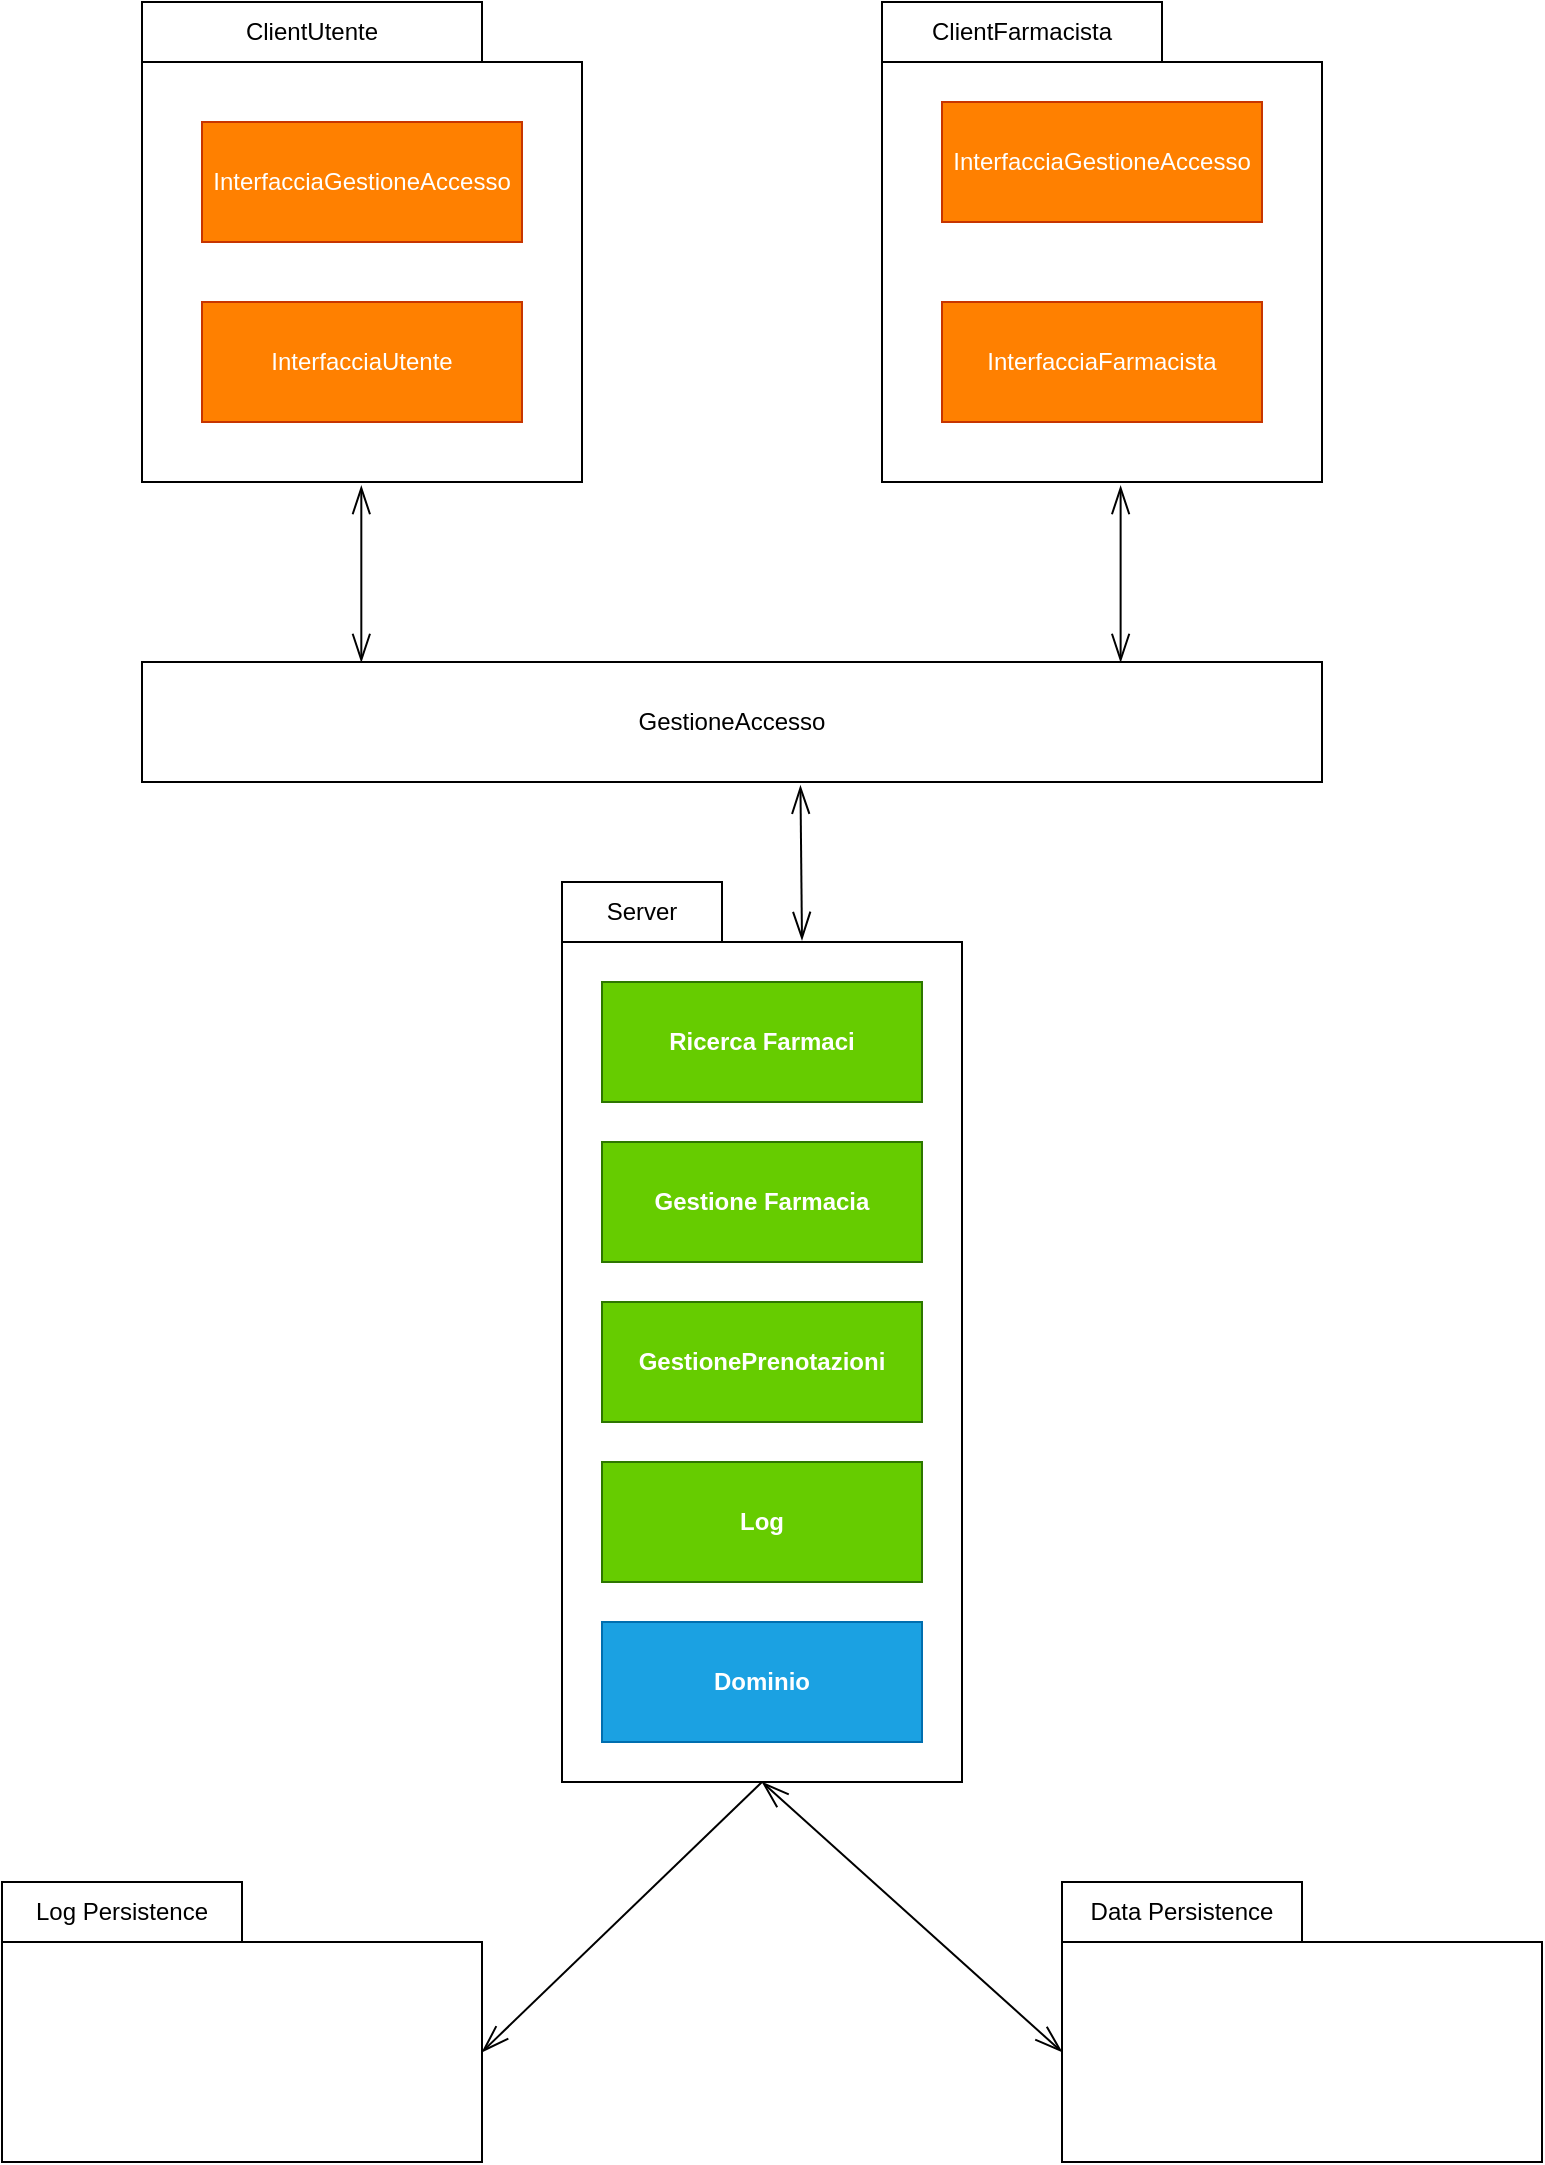 <mxfile version="14.7.1" type="device" pages="3"><diagram name="Deprecated" id="wZrYzd-M2xdV7Sge3Ggp"><mxGraphModel dx="3186" dy="1896" grid="1" gridSize="10" guides="1" tooltips="1" connect="1" arrows="1" fold="1" page="1" pageScale="1" pageWidth="850" pageHeight="1100" math="0" shadow="0"><root><mxCell id="BWhhGI8Tyqvjkd2_8wtU-0"/><mxCell id="BWhhGI8Tyqvjkd2_8wtU-1" parent="BWhhGI8Tyqvjkd2_8wtU-0"/><mxCell id="BWhhGI8Tyqvjkd2_8wtU-2" value="" style="rounded=0;whiteSpace=wrap;html=1;" parent="BWhhGI8Tyqvjkd2_8wtU-1" vertex="1"><mxGeometry x="-1400" y="-610" width="200" height="420" as="geometry"/></mxCell><mxCell id="BWhhGI8Tyqvjkd2_8wtU-3" value="Server" style="rounded=0;whiteSpace=wrap;html=1;gradientColor=none;fillColor=#FFFFFF;" parent="BWhhGI8Tyqvjkd2_8wtU-1" vertex="1"><mxGeometry x="-1400" y="-640" width="80" height="30" as="geometry"/></mxCell><mxCell id="ThKUyvuflJvYPWi9_Hxz-0" value="" style="rounded=0;whiteSpace=wrap;html=1;" parent="BWhhGI8Tyqvjkd2_8wtU-1" vertex="1"><mxGeometry x="-1610" y="-1050" width="220" height="210" as="geometry"/></mxCell><mxCell id="ThKUyvuflJvYPWi9_Hxz-1" value="ClientUtente" style="rounded=0;whiteSpace=wrap;html=1;" parent="BWhhGI8Tyqvjkd2_8wtU-1" vertex="1"><mxGeometry x="-1610" y="-1080" width="170" height="30" as="geometry"/></mxCell><mxCell id="ThKUyvuflJvYPWi9_Hxz-8" value="" style="rounded=0;whiteSpace=wrap;html=1;" parent="BWhhGI8Tyqvjkd2_8wtU-1" vertex="1"><mxGeometry x="-1240" y="-1050" width="220" height="210" as="geometry"/></mxCell><mxCell id="ThKUyvuflJvYPWi9_Hxz-9" value="ClientFarmacista" style="rounded=0;whiteSpace=wrap;html=1;" parent="BWhhGI8Tyqvjkd2_8wtU-1" vertex="1"><mxGeometry x="-1240" y="-1080" width="140" height="30" as="geometry"/></mxCell><mxCell id="ThKUyvuflJvYPWi9_Hxz-39" value="" style="endArrow=openThin;html=1;startArrow=openThin;startFill=0;endFill=0;targetPerimeterSpacing=5;endSize=12;startSize=12;exitX=0.558;exitY=1.031;exitDx=0;exitDy=0;exitPerimeter=0;" parent="BWhhGI8Tyqvjkd2_8wtU-1" source="0CvaG6GQ6hAe9J9P77oA-0" edge="1"><mxGeometry width="50" height="50" relative="1" as="geometry"><mxPoint x="-1280" y="-699" as="sourcePoint"/><mxPoint x="-1280" y="-611" as="targetPoint"/></mxGeometry></mxCell><mxCell id="0CvaG6GQ6hAe9J9P77oA-0" value="GestioneAccesso" style="rounded=0;whiteSpace=wrap;html=1;" parent="BWhhGI8Tyqvjkd2_8wtU-1" vertex="1"><mxGeometry x="-1610" y="-750" width="590" height="60" as="geometry"/></mxCell><UserObject label="GestionePrenotazioni" id="0CvaG6GQ6hAe9J9P77oA-1"><mxCell style="rounded=0;whiteSpace=wrap;html=1;strokeColor=#2D7600;fontColor=#ffffff;fillColor=#66CC00;fontStyle=1" parent="BWhhGI8Tyqvjkd2_8wtU-1" vertex="1"><mxGeometry x="-1380" y="-430" width="160" height="60" as="geometry"/></mxCell></UserObject><UserObject label="Ricerca Farmaci" id="0CvaG6GQ6hAe9J9P77oA-2"><mxCell style="rounded=0;whiteSpace=wrap;html=1;strokeColor=#2D7600;fontColor=#ffffff;fillColor=#66CC00;fontStyle=1" parent="BWhhGI8Tyqvjkd2_8wtU-1" vertex="1"><mxGeometry x="-1380" y="-590" width="160" height="60" as="geometry"/></mxCell></UserObject><UserObject label="Dominio" id="0CvaG6GQ6hAe9J9P77oA-3"><mxCell style="rounded=0;whiteSpace=wrap;html=1;strokeColor=#006EAF;fontColor=#ffffff;fillColor=#1ba1e2;fontStyle=1" parent="BWhhGI8Tyqvjkd2_8wtU-1" vertex="1"><mxGeometry x="-1380" y="-270" width="160" height="60" as="geometry"/></mxCell></UserObject><mxCell id="0CvaG6GQ6hAe9J9P77oA-9" value="" style="rounded=0;whiteSpace=wrap;html=1;" parent="BWhhGI8Tyqvjkd2_8wtU-1" vertex="1"><mxGeometry x="-1150" y="-110" width="240" height="110" as="geometry"/></mxCell><mxCell id="0CvaG6GQ6hAe9J9P77oA-10" value="Data Persistence" style="rounded=0;whiteSpace=wrap;html=1;" parent="BWhhGI8Tyqvjkd2_8wtU-1" vertex="1"><mxGeometry x="-1150" y="-140" width="120" height="30" as="geometry"/></mxCell><mxCell id="0CvaG6GQ6hAe9J9P77oA-15" value="" style="rounded=0;whiteSpace=wrap;html=1;" parent="BWhhGI8Tyqvjkd2_8wtU-1" vertex="1"><mxGeometry x="-1680" y="-110" width="240" height="110" as="geometry"/></mxCell><mxCell id="0CvaG6GQ6hAe9J9P77oA-16" value="Log Persistence" style="rounded=0;whiteSpace=wrap;html=1;" parent="BWhhGI8Tyqvjkd2_8wtU-1" vertex="1"><mxGeometry x="-1680" y="-140" width="120" height="30" as="geometry"/></mxCell><UserObject label="Gestione Farmacia" id="0CvaG6GQ6hAe9J9P77oA-22"><mxCell style="rounded=0;whiteSpace=wrap;html=1;strokeColor=#2D7600;fontColor=#ffffff;fillColor=#66CC00;fontStyle=1" parent="BWhhGI8Tyqvjkd2_8wtU-1" vertex="1"><mxGeometry x="-1380" y="-510" width="160" height="60" as="geometry"/></mxCell></UserObject><UserObject label="Log" id="0CvaG6GQ6hAe9J9P77oA-34"><mxCell style="rounded=0;whiteSpace=wrap;html=1;strokeColor=#2D7600;fontColor=#ffffff;fillColor=#66CC00;fontStyle=1" parent="BWhhGI8Tyqvjkd2_8wtU-1" vertex="1"><mxGeometry x="-1380" y="-350" width="160" height="60" as="geometry"/></mxCell></UserObject><mxCell id="0CvaG6GQ6hAe9J9P77oA-37" value="" style="endArrow=openThin;html=1;startArrow=openThin;startFill=0;entryX=0.5;entryY=0;entryDx=0;entryDy=0;endFill=0;targetPerimeterSpacing=5;endSize=12;startSize=12;" parent="BWhhGI8Tyqvjkd2_8wtU-1" edge="1"><mxGeometry width="50" height="50" relative="1" as="geometry"><mxPoint x="-1120.69" y="-838" as="sourcePoint"/><mxPoint x="-1120.69" y="-750" as="targetPoint"/></mxGeometry></mxCell><mxCell id="0CvaG6GQ6hAe9J9P77oA-38" value="&lt;font color=&quot;#ffffff&quot;&gt;InterfacciaUtente&lt;/font&gt;" style="rounded=0;whiteSpace=wrap;html=1;strokeColor=#C73500;fontColor=#000000;fillColor=#FF8000;" parent="BWhhGI8Tyqvjkd2_8wtU-1" vertex="1"><mxGeometry x="-1580" y="-930" width="160" height="60" as="geometry"/></mxCell><mxCell id="0CvaG6GQ6hAe9J9P77oA-39" value="&lt;font color=&quot;#ffffff&quot;&gt;InterfacciaGestioneAccesso&lt;/font&gt;" style="rounded=0;whiteSpace=wrap;html=1;strokeColor=#C73500;fontColor=#000000;fillColor=#FF8000;" parent="BWhhGI8Tyqvjkd2_8wtU-1" vertex="1"><mxGeometry x="-1580" y="-1020" width="160" height="60" as="geometry"/></mxCell><mxCell id="0CvaG6GQ6hAe9J9P77oA-40" value="&lt;font color=&quot;#ffffff&quot;&gt;InterfacciaGestioneAccesso&lt;/font&gt;" style="rounded=0;whiteSpace=wrap;html=1;strokeColor=#C73500;fontColor=#000000;fillColor=#FF8000;" parent="BWhhGI8Tyqvjkd2_8wtU-1" vertex="1"><mxGeometry x="-1210" y="-1030" width="160" height="60" as="geometry"/></mxCell><mxCell id="0CvaG6GQ6hAe9J9P77oA-41" value="&lt;font color=&quot;#ffffff&quot;&gt;InterfacciaFarmacista&lt;/font&gt;" style="rounded=0;whiteSpace=wrap;html=1;strokeColor=#C73500;fontColor=#000000;fillColor=#FF8000;" parent="BWhhGI8Tyqvjkd2_8wtU-1" vertex="1"><mxGeometry x="-1210" y="-930" width="160" height="60" as="geometry"/></mxCell><mxCell id="0CvaG6GQ6hAe9J9P77oA-42" value="" style="endArrow=openThin;html=1;startArrow=openThin;startFill=0;entryX=0.5;entryY=0;entryDx=0;entryDy=0;endFill=0;targetPerimeterSpacing=5;endSize=12;startSize=12;" parent="BWhhGI8Tyqvjkd2_8wtU-1" edge="1"><mxGeometry width="50" height="50" relative="1" as="geometry"><mxPoint x="-1500.34" y="-838" as="sourcePoint"/><mxPoint x="-1500.34" y="-750" as="targetPoint"/></mxGeometry></mxCell><mxCell id="0CvaG6GQ6hAe9J9P77oA-48" value="" style="endArrow=openThin;html=1;startArrow=openThin;startFill=0;endFill=0;targetPerimeterSpacing=5;endSize=12;startSize=12;exitX=0.5;exitY=1;exitDx=0;exitDy=0;entryX=0;entryY=0.5;entryDx=0;entryDy=0;" parent="BWhhGI8Tyqvjkd2_8wtU-1" source="BWhhGI8Tyqvjkd2_8wtU-2" target="0CvaG6GQ6hAe9J9P77oA-9" edge="1"><mxGeometry width="50" height="50" relative="1" as="geometry"><mxPoint x="-1270" y="-689" as="sourcePoint"/><mxPoint x="-1040" y="-420" as="targetPoint"/></mxGeometry></mxCell><mxCell id="0CvaG6GQ6hAe9J9P77oA-49" value="" style="endArrow=openThin;html=1;startArrow=none;startFill=0;endFill=0;targetPerimeterSpacing=5;endSize=12;startSize=12;entryX=1;entryY=0.5;entryDx=0;entryDy=0;" parent="BWhhGI8Tyqvjkd2_8wtU-1" target="0CvaG6GQ6hAe9J9P77oA-15" edge="1"><mxGeometry width="50" height="50" relative="1" as="geometry"><mxPoint x="-1300" y="-190" as="sourcePoint"/><mxPoint x="-1140" y="-40" as="targetPoint"/></mxGeometry></mxCell></root></mxGraphModel></diagram><diagram name="Package" id="F7AV4eR-53fjBsPLazNv"><mxGraphModel dx="3186" dy="1896" grid="1" gridSize="10" guides="1" tooltips="1" connect="1" arrows="1" fold="1" page="1" pageScale="1" pageWidth="850" pageHeight="1100" math="0" shadow="0"><root><mxCell id="ZR51ipOWuzxTDnaafDkh-0"/><mxCell id="ZR51ipOWuzxTDnaafDkh-1" parent="ZR51ipOWuzxTDnaafDkh-0"/><mxCell id="ZR51ipOWuzxTDnaafDkh-2" value="" style="rounded=0;whiteSpace=wrap;html=1;" vertex="1" parent="ZR51ipOWuzxTDnaafDkh-1"><mxGeometry x="-1400" y="-610" width="200" height="180" as="geometry"/></mxCell><mxCell id="ZR51ipOWuzxTDnaafDkh-3" value="ServerFarmacia" style="rounded=0;whiteSpace=wrap;html=1;gradientColor=none;fillColor=#FFFFFF;" vertex="1" parent="ZR51ipOWuzxTDnaafDkh-1"><mxGeometry x="-1400" y="-640" width="110" height="30" as="geometry"/></mxCell><mxCell id="ZR51ipOWuzxTDnaafDkh-4" value="" style="rounded=0;whiteSpace=wrap;html=1;" vertex="1" parent="ZR51ipOWuzxTDnaafDkh-1"><mxGeometry x="-1610" y="-1050" width="220" height="210" as="geometry"/></mxCell><mxCell id="ZR51ipOWuzxTDnaafDkh-5" value="ClientUtente" style="rounded=0;whiteSpace=wrap;html=1;" vertex="1" parent="ZR51ipOWuzxTDnaafDkh-1"><mxGeometry x="-1610" y="-1080" width="170" height="30" as="geometry"/></mxCell><mxCell id="ZR51ipOWuzxTDnaafDkh-6" value="" style="rounded=0;whiteSpace=wrap;html=1;" vertex="1" parent="ZR51ipOWuzxTDnaafDkh-1"><mxGeometry x="-1240" y="-1050" width="220" height="210" as="geometry"/></mxCell><mxCell id="ZR51ipOWuzxTDnaafDkh-7" value="ClientFarmacia" style="rounded=0;whiteSpace=wrap;html=1;" vertex="1" parent="ZR51ipOWuzxTDnaafDkh-1"><mxGeometry x="-1240" y="-1080" width="140" height="30" as="geometry"/></mxCell><mxCell id="ZR51ipOWuzxTDnaafDkh-8" value="" style="endArrow=openThin;html=1;startArrow=openThin;startFill=0;endFill=0;targetPerimeterSpacing=5;endSize=12;startSize=12;exitX=0.54;exitY=1.017;exitDx=0;exitDy=0;exitPerimeter=0;" edge="1" parent="ZR51ipOWuzxTDnaafDkh-1" source="ZR51ipOWuzxTDnaafDkh-9"><mxGeometry width="50" height="50" relative="1" as="geometry"><mxPoint x="-1260" y="-687" as="sourcePoint"/><mxPoint x="-1260" y="-611" as="targetPoint"/></mxGeometry></mxCell><mxCell id="ZR51ipOWuzxTDnaafDkh-9" value="Broker" style="rounded=0;whiteSpace=wrap;html=1;" vertex="1" parent="ZR51ipOWuzxTDnaafDkh-1"><mxGeometry x="-1610" y="-750" width="650" height="60" as="geometry"/></mxCell><UserObject label="Dominio" id="ZR51ipOWuzxTDnaafDkh-12"><mxCell style="rounded=0;whiteSpace=wrap;html=1;strokeColor=#006EAF;fontColor=#ffffff;fillColor=#1ba1e2;fontStyle=1" vertex="1" parent="ZR51ipOWuzxTDnaafDkh-1"><mxGeometry x="-1380" y="-510" width="160" height="60" as="geometry"/></mxCell></UserObject><mxCell id="ZR51ipOWuzxTDnaafDkh-13" value="" style="rounded=0;whiteSpace=wrap;html=1;" vertex="1" parent="ZR51ipOWuzxTDnaafDkh-1"><mxGeometry x="-1150" y="-250" width="240" height="110" as="geometry"/></mxCell><mxCell id="ZR51ipOWuzxTDnaafDkh-14" value="Data Persistence" style="rounded=0;whiteSpace=wrap;html=1;" vertex="1" parent="ZR51ipOWuzxTDnaafDkh-1"><mxGeometry x="-1150" y="-280" width="120" height="30" as="geometry"/></mxCell><mxCell id="ZR51ipOWuzxTDnaafDkh-15" value="" style="rounded=0;whiteSpace=wrap;html=1;" vertex="1" parent="ZR51ipOWuzxTDnaafDkh-1"><mxGeometry x="-1660" y="-250" width="240" height="110" as="geometry"/></mxCell><mxCell id="ZR51ipOWuzxTDnaafDkh-16" value="Log Persistence" style="rounded=0;whiteSpace=wrap;html=1;" vertex="1" parent="ZR51ipOWuzxTDnaafDkh-1"><mxGeometry x="-1660" y="-280" width="120" height="30" as="geometry"/></mxCell><UserObject label="Gestione Farmacia" id="ZR51ipOWuzxTDnaafDkh-17"><mxCell style="rounded=0;whiteSpace=wrap;html=1;strokeColor=#2D7600;fontColor=#ffffff;fillColor=#66CC00;fontStyle=1" vertex="1" parent="ZR51ipOWuzxTDnaafDkh-1"><mxGeometry x="-1380" y="-590" width="160" height="60" as="geometry"/></mxCell></UserObject><mxCell id="ZR51ipOWuzxTDnaafDkh-19" value="" style="endArrow=openThin;html=1;startArrow=openThin;startFill=0;entryX=0.5;entryY=0;entryDx=0;entryDy=0;endFill=0;targetPerimeterSpacing=5;endSize=12;startSize=12;" edge="1" parent="ZR51ipOWuzxTDnaafDkh-1"><mxGeometry width="50" height="50" relative="1" as="geometry"><mxPoint x="-1120.69" y="-838" as="sourcePoint"/><mxPoint x="-1120.69" y="-750" as="targetPoint"/></mxGeometry></mxCell><mxCell id="ZR51ipOWuzxTDnaafDkh-20" value="&lt;font color=&quot;#ffffff&quot;&gt;InterfacciaUtente&lt;/font&gt;" style="rounded=0;whiteSpace=wrap;html=1;strokeColor=#C73500;fontColor=#000000;fillColor=#FF8000;" vertex="1" parent="ZR51ipOWuzxTDnaafDkh-1"><mxGeometry x="-1580" y="-930" width="160" height="60" as="geometry"/></mxCell><mxCell id="ZR51ipOWuzxTDnaafDkh-21" value="&lt;font color=&quot;#ffffff&quot;&gt;InterfacciaGestioneAccesso&lt;/font&gt;" style="rounded=0;whiteSpace=wrap;html=1;strokeColor=#C73500;fontColor=#000000;fillColor=#FF8000;" vertex="1" parent="ZR51ipOWuzxTDnaafDkh-1"><mxGeometry x="-1580" y="-1020" width="160" height="60" as="geometry"/></mxCell><mxCell id="ZR51ipOWuzxTDnaafDkh-22" value="&lt;font color=&quot;#ffffff&quot;&gt;InterfacciaGestioneAccesso&lt;/font&gt;" style="rounded=0;whiteSpace=wrap;html=1;strokeColor=#C73500;fontColor=#000000;fillColor=#FF8000;" vertex="1" parent="ZR51ipOWuzxTDnaafDkh-1"><mxGeometry x="-1210" y="-1030" width="160" height="60" as="geometry"/></mxCell><mxCell id="ZR51ipOWuzxTDnaafDkh-23" value="&lt;font color=&quot;#ffffff&quot;&gt;InterfacciaFarmacista&lt;/font&gt;" style="rounded=0;whiteSpace=wrap;html=1;strokeColor=#C73500;fontColor=#000000;fillColor=#FF8000;" vertex="1" parent="ZR51ipOWuzxTDnaafDkh-1"><mxGeometry x="-1210" y="-930" width="160" height="60" as="geometry"/></mxCell><mxCell id="ZR51ipOWuzxTDnaafDkh-24" value="" style="endArrow=openThin;html=1;startArrow=openThin;startFill=0;entryX=0.5;entryY=0;entryDx=0;entryDy=0;endFill=0;targetPerimeterSpacing=5;endSize=12;startSize=12;" edge="1" parent="ZR51ipOWuzxTDnaafDkh-1"><mxGeometry width="50" height="50" relative="1" as="geometry"><mxPoint x="-1500.34" y="-838" as="sourcePoint"/><mxPoint x="-1500.34" y="-750" as="targetPoint"/></mxGeometry></mxCell><mxCell id="ZR51ipOWuzxTDnaafDkh-26" value="" style="endArrow=openThin;html=1;startArrow=none;startFill=0;endFill=0;targetPerimeterSpacing=5;endSize=12;startSize=12;entryX=1;entryY=0.5;entryDx=0;entryDy=0;" edge="1" parent="ZR51ipOWuzxTDnaafDkh-1" target="ZR51ipOWuzxTDnaafDkh-15"><mxGeometry width="50" height="50" relative="1" as="geometry"><mxPoint x="-1300" y="-430" as="sourcePoint"/><mxPoint x="-1140" y="-40" as="targetPoint"/></mxGeometry></mxCell><mxCell id="ZR51ipOWuzxTDnaafDkh-41" value="" style="rounded=0;whiteSpace=wrap;html=1;" vertex="1" parent="ZR51ipOWuzxTDnaafDkh-1"><mxGeometry x="-1110" y="-610" width="200" height="260" as="geometry"/></mxCell><mxCell id="ZR51ipOWuzxTDnaafDkh-42" value="ServerCliente" style="rounded=0;whiteSpace=wrap;html=1;gradientColor=none;fillColor=#FFFFFF;" vertex="1" parent="ZR51ipOWuzxTDnaafDkh-1"><mxGeometry x="-1110" y="-640" width="80" height="30" as="geometry"/></mxCell><UserObject label="GestionePrenotazioni" id="ZR51ipOWuzxTDnaafDkh-43"><mxCell style="rounded=0;whiteSpace=wrap;html=1;strokeColor=#2D7600;fontColor=#ffffff;fillColor=#66CC00;fontStyle=1" vertex="1" parent="ZR51ipOWuzxTDnaafDkh-1"><mxGeometry x="-1090" y="-510" width="160" height="60" as="geometry"/></mxCell></UserObject><UserObject label="Ricerca Farmaci" id="ZR51ipOWuzxTDnaafDkh-44"><mxCell style="rounded=0;whiteSpace=wrap;html=1;strokeColor=#2D7600;fontColor=#ffffff;fillColor=#66CC00;fontStyle=1" vertex="1" parent="ZR51ipOWuzxTDnaafDkh-1"><mxGeometry x="-1090" y="-590" width="160" height="60" as="geometry"/></mxCell></UserObject><UserObject label="Dominio" id="ZR51ipOWuzxTDnaafDkh-45"><mxCell style="rounded=0;whiteSpace=wrap;html=1;strokeColor=#006EAF;fontColor=#ffffff;fillColor=#1ba1e2;fontStyle=1" vertex="1" parent="ZR51ipOWuzxTDnaafDkh-1"><mxGeometry x="-1090" y="-430" width="160" height="60" as="geometry"/></mxCell></UserObject><mxCell id="ZR51ipOWuzxTDnaafDkh-48" value="" style="rounded=0;whiteSpace=wrap;html=1;" vertex="1" parent="ZR51ipOWuzxTDnaafDkh-1"><mxGeometry x="-1670" y="-610" width="200" height="100" as="geometry"/></mxCell><mxCell id="ZR51ipOWuzxTDnaafDkh-49" value="ServerLogin" style="rounded=0;whiteSpace=wrap;html=1;gradientColor=none;fillColor=#FFFFFF;" vertex="1" parent="ZR51ipOWuzxTDnaafDkh-1"><mxGeometry x="-1670" y="-640" width="80" height="30" as="geometry"/></mxCell><UserObject label="GestioneAccesso" id="ZR51ipOWuzxTDnaafDkh-51"><mxCell style="rounded=0;whiteSpace=wrap;html=1;strokeColor=#2D7600;fontColor=#ffffff;fillColor=#66CC00;fontStyle=1" vertex="1" parent="ZR51ipOWuzxTDnaafDkh-1"><mxGeometry x="-1650" y="-590" width="160" height="60" as="geometry"/></mxCell></UserObject><mxCell id="ZR51ipOWuzxTDnaafDkh-55" value="" style="endArrow=openThin;html=1;startArrow=openThin;startFill=0;endFill=0;targetPerimeterSpacing=5;endSize=12;startSize=12;exitX=0.5;exitY=1;exitDx=0;exitDy=0;entryX=0.578;entryY=-0.014;entryDx=0;entryDy=0;entryPerimeter=0;" edge="1" parent="ZR51ipOWuzxTDnaafDkh-1" source="ZR51ipOWuzxTDnaafDkh-41" target="ZR51ipOWuzxTDnaafDkh-13"><mxGeometry width="50" height="50" relative="1" as="geometry"><mxPoint x="-1290.0" y="-420" as="sourcePoint"/><mxPoint x="-1140.0" y="-185" as="targetPoint"/></mxGeometry></mxCell><mxCell id="ZR51ipOWuzxTDnaafDkh-56" value="" style="endArrow=openThin;html=1;startArrow=none;startFill=0;endFill=0;targetPerimeterSpacing=5;endSize=12;startSize=12;exitX=0.75;exitY=1;exitDx=0;exitDy=0;entryX=0.579;entryY=-0.001;entryDx=0;entryDy=0;entryPerimeter=0;" edge="1" parent="ZR51ipOWuzxTDnaafDkh-1" source="ZR51ipOWuzxTDnaafDkh-48" target="ZR51ipOWuzxTDnaafDkh-15"><mxGeometry width="50" height="50" relative="1" as="geometry"><mxPoint x="-1524.36" y="-420" as="sourcePoint"/><mxPoint x="-1525.64" y="-331.54" as="targetPoint"/></mxGeometry></mxCell><mxCell id="ZR51ipOWuzxTDnaafDkh-58" value="" style="endArrow=openThin;html=1;startArrow=openThin;startFill=0;endFill=0;targetPerimeterSpacing=5;endSize=12;startSize=12;exitX=0.927;exitY=1.003;exitDx=0;exitDy=0;exitPerimeter=0;entryX=0.52;entryY=0.001;entryDx=0;entryDy=0;entryPerimeter=0;" edge="1" parent="ZR51ipOWuzxTDnaafDkh-1" source="ZR51ipOWuzxTDnaafDkh-9" target="ZR51ipOWuzxTDnaafDkh-41"><mxGeometry width="50" height="50" relative="1" as="geometry"><mxPoint x="-1009.5" y="-687.98" as="sourcePoint"/><mxPoint x="-1010.5" y="-610" as="targetPoint"/></mxGeometry></mxCell><mxCell id="ZR51ipOWuzxTDnaafDkh-59" value="" style="endArrow=openThin;html=1;startArrow=openThin;startFill=0;endFill=0;targetPerimeterSpacing=5;endSize=12;startSize=12;exitX=0.54;exitY=1.017;exitDx=0;exitDy=0;exitPerimeter=0;entryX=0.848;entryY=0.01;entryDx=0;entryDy=0;entryPerimeter=0;" edge="1" parent="ZR51ipOWuzxTDnaafDkh-1" target="ZR51ipOWuzxTDnaafDkh-48"><mxGeometry width="50" height="50" relative="1" as="geometry"><mxPoint x="-1499.5" y="-690" as="sourcePoint"/><mxPoint x="-1500.5" y="-612.02" as="targetPoint"/></mxGeometry></mxCell><mxCell id="ZR51ipOWuzxTDnaafDkh-60" value="" style="endArrow=openThin;html=1;startArrow=none;startFill=0;endFill=0;targetPerimeterSpacing=5;endSize=12;startSize=12;entryX=1;entryY=0.5;entryDx=0;entryDy=0;exitX=0;exitY=1;exitDx=0;exitDy=0;" edge="1" parent="ZR51ipOWuzxTDnaafDkh-1" source="ZR51ipOWuzxTDnaafDkh-41" target="ZR51ipOWuzxTDnaafDkh-15"><mxGeometry width="50" height="50" relative="1" as="geometry"><mxPoint x="-1290" y="-420" as="sourcePoint"/><mxPoint x="-1410" y="-185" as="targetPoint"/></mxGeometry></mxCell><mxCell id="ZR51ipOWuzxTDnaafDkh-25" value="" style="endArrow=openThin;html=1;startArrow=openThin;startFill=0;endFill=0;targetPerimeterSpacing=5;endSize=12;startSize=12;exitX=0.5;exitY=1;exitDx=0;exitDy=0;jumpStyle=arc;jumpSize=11;entryX=0;entryY=0.5;entryDx=0;entryDy=0;" edge="1" parent="ZR51ipOWuzxTDnaafDkh-1" source="ZR51ipOWuzxTDnaafDkh-2" target="ZR51ipOWuzxTDnaafDkh-13"><mxGeometry width="50" height="50" relative="1" as="geometry"><mxPoint x="-1270" y="-689" as="sourcePoint"/><mxPoint x="-1240" y="-310" as="targetPoint"/></mxGeometry></mxCell><mxCell id="ZR51ipOWuzxTDnaafDkh-61" value="" style="endArrow=openThin;html=1;startArrow=openThin;startFill=0;endFill=0;targetPerimeterSpacing=5;endSize=12;startSize=12;exitX=0.9;exitY=1;exitDx=0;exitDy=0;jumpStyle=arc;jumpSize=11;entryX=-0.008;entryY=0.629;entryDx=0;entryDy=0;exitPerimeter=0;entryPerimeter=0;" edge="1" parent="ZR51ipOWuzxTDnaafDkh-1" source="ZR51ipOWuzxTDnaafDkh-48" target="ZR51ipOWuzxTDnaafDkh-13"><mxGeometry width="50" height="50" relative="1" as="geometry"><mxPoint x="-1290.0" y="-420" as="sourcePoint"/><mxPoint x="-1140.0" y="-185" as="targetPoint"/></mxGeometry></mxCell></root></mxGraphModel></diagram><diagram id="LP0F05b0hKJpvoWidB-R" name="Componenti"><mxGraphModel dx="3158" dy="1693" grid="1" gridSize="10" guides="1" tooltips="1" connect="1" arrows="1" fold="1" page="1" pageScale="1" pageWidth="827" pageHeight="1169" math="0" shadow="0"><root><mxCell id="gybAfuHAm2gT3b00hehI-0"/><mxCell id="gybAfuHAm2gT3b00hehI-1" parent="gybAfuHAm2gT3b00hehI-0"/><mxCell id="PbMATne-D3HWNnyflOcR-14" value="" style="ellipse;whiteSpace=wrap;html=1;aspect=fixed;fillColor=none;" vertex="1" parent="gybAfuHAm2gT3b00hehI-1"><mxGeometry x="510" y="256" width="30" height="30" as="geometry"/></mxCell><mxCell id="PbMATne-D3HWNnyflOcR-15" value="" style="rounded=0;whiteSpace=wrap;html=1;strokeColor=#FFFFFF;" vertex="1" parent="gybAfuHAm2gT3b00hehI-1"><mxGeometry x="523" y="281" width="4" height="9" as="geometry"/></mxCell><mxCell id="gybAfuHAm2gT3b00hehI-2" value="&lt;p style=&quot;line-height: 320%&quot;&gt;&lt;br&gt;&lt;/p&gt;" style="verticalAlign=top;align=center;spacingTop=8;spacingLeft=2;spacingRight=12;shape=cube;size=10;direction=south;fontStyle=4;html=1;rounded=0;shadow=0;comic=0;labelBackgroundColor=none;strokeWidth=1;fontFamily=Verdana;fontSize=12" vertex="1" parent="gybAfuHAm2gT3b00hehI-1"><mxGeometry x="370" y="311" width="300" height="120" as="geometry"/></mxCell><mxCell id="gybAfuHAm2gT3b00hehI-22" value="" style="shape=component;align=left;spacingLeft=36;rounded=0;shadow=0;comic=0;labelBackgroundColor=none;strokeWidth=1;fontFamily=Verdana;fontSize=12;html=1;" vertex="1" parent="gybAfuHAm2gT3b00hehI-1"><mxGeometry x="590" y="336" width="60" height="50" as="geometry"/></mxCell><mxCell id="ahYmc_DbwTYQ9VqDO4w7-4" value="" style="verticalAlign=top;align=center;spacingTop=8;spacingLeft=2;spacingRight=12;shape=cube;size=10;direction=south;fontStyle=4;html=1;rounded=0;shadow=0;comic=0;labelBackgroundColor=none;strokeWidth=1;fontFamily=Verdana;fontSize=12;fillColor=#fa6800;fontColor=#000000;strokeColor=#FFFFFF;" vertex="1" parent="gybAfuHAm2gT3b00hehI-1"><mxGeometry x="570" y="31" width="300" height="120" as="geometry"/></mxCell><mxCell id="ahYmc_DbwTYQ9VqDO4w7-5" value="" style="shape=component;align=left;spacingLeft=36;rounded=0;shadow=0;comic=0;labelBackgroundColor=none;strokeWidth=1;fontFamily=Verdana;fontSize=12;html=1;fillColor=#fa6800;fontColor=#000000;strokeColor=#FFFFFF;" vertex="1" parent="gybAfuHAm2gT3b00hehI-1"><mxGeometry x="790" y="56" width="60" height="50" as="geometry"/></mxCell><mxCell id="ahYmc_DbwTYQ9VqDO4w7-7" value="&lt;b&gt;&lt;font color=&quot;#ffffff&quot; style=&quot;font-size: 17px&quot;&gt;ClientFarmacia&lt;/font&gt;&lt;/b&gt;" style="text;html=1;strokeColor=none;fillColor=none;align=center;verticalAlign=middle;whiteSpace=wrap;rounded=0;" vertex="1" parent="gybAfuHAm2gT3b00hehI-1"><mxGeometry x="610" y="86" width="180" height="20" as="geometry"/></mxCell><mxCell id="YQ59ljHK_B1JF7Eu2Yad-0" value="" style="verticalAlign=top;align=center;spacingTop=8;spacingLeft=2;spacingRight=12;shape=cube;size=10;direction=south;fontStyle=4;html=1;rounded=0;shadow=0;comic=0;labelBackgroundColor=none;strokeWidth=1;fontFamily=Verdana;fontSize=12;fillColor=#fa6800;fontColor=#000000;strokeColor=#FFFFFF;" vertex="1" parent="gybAfuHAm2gT3b00hehI-1"><mxGeometry x="150" y="36" width="300" height="120" as="geometry"/></mxCell><mxCell id="YQ59ljHK_B1JF7Eu2Yad-1" value="" style="shape=component;align=left;spacingLeft=36;rounded=0;shadow=0;comic=0;labelBackgroundColor=none;strokeWidth=1;fontFamily=Verdana;fontSize=12;html=1;fillColor=#fa6800;fontColor=#000000;strokeColor=#FFFFFF;" vertex="1" parent="gybAfuHAm2gT3b00hehI-1"><mxGeometry x="370" y="61" width="60" height="50" as="geometry"/></mxCell><mxCell id="YQ59ljHK_B1JF7Eu2Yad-2" value="&lt;b&gt;&lt;font color=&quot;#ffffff&quot; style=&quot;font-size: 17px&quot;&gt;ClientUtente&lt;/font&gt;&lt;/b&gt;" style="text;html=1;strokeColor=none;fillColor=none;align=center;verticalAlign=middle;whiteSpace=wrap;rounded=0;" vertex="1" parent="gybAfuHAm2gT3b00hehI-1"><mxGeometry x="170" y="91" width="180" height="20" as="geometry"/></mxCell><mxCell id="YQ59ljHK_B1JF7Eu2Yad-3" value="&lt;font style=&quot;font-size: 17px&quot;&gt;&lt;b&gt;Broker&lt;/b&gt;&lt;/font&gt;" style="text;html=1;strokeColor=none;fillColor=none;align=center;verticalAlign=middle;whiteSpace=wrap;rounded=0;" vertex="1" parent="gybAfuHAm2gT3b00hehI-1"><mxGeometry x="450" y="366" width="60" height="20" as="geometry"/></mxCell><mxCell id="YQ59ljHK_B1JF7Eu2Yad-4" value="&lt;p style=&quot;line-height: 320%&quot;&gt;&lt;br&gt;&lt;/p&gt;" style="verticalAlign=top;align=center;spacingTop=8;spacingLeft=2;spacingRight=12;shape=cube;size=10;direction=south;fontStyle=4;html=1;rounded=0;shadow=0;comic=0;labelBackgroundColor=none;strokeWidth=1;fontFamily=Verdana;fontSize=12" vertex="1" parent="gybAfuHAm2gT3b00hehI-1"><mxGeometry x="165" y="1018" width="300" height="120" as="geometry"/></mxCell><mxCell id="YQ59ljHK_B1JF7Eu2Yad-5" value="" style="shape=component;align=left;spacingLeft=36;rounded=0;shadow=0;comic=0;labelBackgroundColor=none;strokeWidth=1;fontFamily=Verdana;fontSize=12;html=1;" vertex="1" parent="gybAfuHAm2gT3b00hehI-1"><mxGeometry x="385" y="1043" width="60" height="50" as="geometry"/></mxCell><mxCell id="YQ59ljHK_B1JF7Eu2Yad-6" value="&lt;font style=&quot;font-size: 17px&quot;&gt;&lt;b&gt;Log&lt;/b&gt;&lt;/font&gt;" style="text;html=1;strokeColor=none;fillColor=none;align=center;verticalAlign=middle;whiteSpace=wrap;rounded=0;" vertex="1" parent="gybAfuHAm2gT3b00hehI-1"><mxGeometry x="195" y="1073" width="130" height="20" as="geometry"/></mxCell><mxCell id="YQ59ljHK_B1JF7Eu2Yad-9" value="&lt;p style=&quot;line-height: 320%&quot;&gt;&lt;br&gt;&lt;/p&gt;" style="verticalAlign=top;align=center;spacingTop=8;spacingLeft=2;spacingRight=12;shape=cube;size=10;direction=south;fontStyle=4;html=1;rounded=0;shadow=0;comic=0;labelBackgroundColor=none;strokeWidth=1;fontFamily=Verdana;fontSize=12" vertex="1" parent="gybAfuHAm2gT3b00hehI-1"><mxGeometry x="615" y="1018" width="300" height="120" as="geometry"/></mxCell><mxCell id="YQ59ljHK_B1JF7Eu2Yad-10" value="" style="shape=component;align=left;spacingLeft=36;rounded=0;shadow=0;comic=0;labelBackgroundColor=none;strokeWidth=1;fontFamily=Verdana;fontSize=12;html=1;" vertex="1" parent="gybAfuHAm2gT3b00hehI-1"><mxGeometry x="835" y="1043" width="60" height="50" as="geometry"/></mxCell><mxCell id="YQ59ljHK_B1JF7Eu2Yad-11" value="&lt;font style=&quot;font-size: 17px&quot;&gt;&lt;b&gt;DBMS&lt;/b&gt;&lt;/font&gt;" style="text;html=1;strokeColor=none;fillColor=none;align=center;verticalAlign=middle;whiteSpace=wrap;rounded=0;" vertex="1" parent="gybAfuHAm2gT3b00hehI-1"><mxGeometry x="695" y="1073" width="60" height="20" as="geometry"/></mxCell><mxCell id="YQ59ljHK_B1JF7Eu2Yad-12" value="&lt;p style=&quot;line-height: 320%&quot;&gt;&lt;br&gt;&lt;/p&gt;" style="verticalAlign=top;align=center;spacingTop=8;spacingLeft=2;spacingRight=12;shape=cube;size=10;direction=south;fontStyle=4;html=1;rounded=0;shadow=0;comic=0;labelBackgroundColor=none;strokeWidth=1;fontFamily=Verdana;fontSize=12;fillColor=#66CC00;strokeColor=#FFFFFF;" vertex="1" parent="gybAfuHAm2gT3b00hehI-1"><mxGeometry y="591" width="280" height="120" as="geometry"/></mxCell><mxCell id="YQ59ljHK_B1JF7Eu2Yad-13" value="" style="shape=component;align=left;spacingLeft=36;rounded=0;shadow=0;comic=0;labelBackgroundColor=none;strokeWidth=1;fontFamily=Verdana;fontSize=12;html=1;fillColor=#66CC00;strokeColor=#FFFFFF;" vertex="1" parent="gybAfuHAm2gT3b00hehI-1"><mxGeometry x="200" y="616" width="60" height="50" as="geometry"/></mxCell><mxCell id="YQ59ljHK_B1JF7Eu2Yad-14" value="&lt;font style=&quot;font-size: 17px&quot; color=&quot;#ffffff&quot;&gt;&lt;b&gt;ServerLogin&lt;/b&gt;&lt;/font&gt;" style="text;html=1;strokeColor=none;fillColor=none;align=center;verticalAlign=middle;whiteSpace=wrap;rounded=0;" vertex="1" parent="gybAfuHAm2gT3b00hehI-1"><mxGeometry x="50" y="646" width="120" height="20" as="geometry"/></mxCell><mxCell id="PbMATne-D3HWNnyflOcR-6" value="&lt;p style=&quot;line-height: 320%&quot;&gt;&lt;br&gt;&lt;/p&gt;" style="verticalAlign=top;align=center;spacingTop=8;spacingLeft=2;spacingRight=12;shape=cube;size=10;direction=south;fontStyle=4;html=1;rounded=0;shadow=0;comic=0;labelBackgroundColor=none;strokeWidth=1;fontFamily=Verdana;fontSize=12;fillColor=#66CC00;strokeColor=#FFFFFF;" vertex="1" parent="gybAfuHAm2gT3b00hehI-1"><mxGeometry x="800" y="591" width="280" height="120" as="geometry"/></mxCell><mxCell id="PbMATne-D3HWNnyflOcR-7" value="" style="shape=component;align=left;spacingLeft=36;rounded=0;shadow=0;comic=0;labelBackgroundColor=none;strokeWidth=1;fontFamily=Verdana;fontSize=12;html=1;fillColor=#66CC00;strokeColor=#FFFFFF;" vertex="1" parent="gybAfuHAm2gT3b00hehI-1"><mxGeometry x="1000" y="616" width="60" height="50" as="geometry"/></mxCell><mxCell id="PbMATne-D3HWNnyflOcR-8" value="&lt;font style=&quot;font-size: 17px&quot; color=&quot;#ffffff&quot;&gt;&lt;b&gt;ServerFarmacia&lt;/b&gt;&lt;/font&gt;" style="text;html=1;strokeColor=none;fillColor=none;align=center;verticalAlign=middle;whiteSpace=wrap;rounded=0;" vertex="1" parent="gybAfuHAm2gT3b00hehI-1"><mxGeometry x="850" y="646" width="120" height="20" as="geometry"/></mxCell><mxCell id="PbMATne-D3HWNnyflOcR-9" value="&lt;p style=&quot;line-height: 320%&quot;&gt;&lt;br&gt;&lt;/p&gt;" style="verticalAlign=top;align=center;spacingTop=8;spacingLeft=2;spacingRight=12;shape=cube;size=10;direction=south;fontStyle=4;html=1;rounded=0;shadow=0;comic=0;labelBackgroundColor=none;strokeWidth=1;fontFamily=Verdana;fontSize=12;fillColor=#66CC00;strokeColor=#FFFFFF;" vertex="1" parent="gybAfuHAm2gT3b00hehI-1"><mxGeometry x="400" y="591" width="280" height="120" as="geometry"/></mxCell><mxCell id="PbMATne-D3HWNnyflOcR-10" value="" style="shape=component;align=left;spacingLeft=36;rounded=0;shadow=0;comic=0;labelBackgroundColor=none;strokeWidth=1;fontFamily=Verdana;fontSize=12;html=1;fillColor=#66CC00;strokeColor=#FFFFFF;" vertex="1" parent="gybAfuHAm2gT3b00hehI-1"><mxGeometry x="600" y="616" width="60" height="50" as="geometry"/></mxCell><mxCell id="PbMATne-D3HWNnyflOcR-11" value="&lt;font style=&quot;font-size: 17px&quot; color=&quot;#ffffff&quot;&gt;&lt;b&gt;ServerUtente&lt;/b&gt;&lt;/font&gt;" style="text;html=1;strokeColor=none;fillColor=none;align=center;verticalAlign=middle;whiteSpace=wrap;rounded=0;" vertex="1" parent="gybAfuHAm2gT3b00hehI-1"><mxGeometry x="450" y="646" width="120" height="20" as="geometry"/></mxCell><mxCell id="PbMATne-D3HWNnyflOcR-12" value="" style="ellipse;whiteSpace=wrap;html=1;rounded=0;shadow=0;comic=0;labelBackgroundColor=none;strokeWidth=1;fontFamily=Verdana;fontSize=12;align=center;direction=east;" vertex="1" parent="gybAfuHAm2gT3b00hehI-1"><mxGeometry x="515" y="261" width="20" height="20" as="geometry"/></mxCell><mxCell id="PbMATne-D3HWNnyflOcR-13" style="edgeStyle=elbowEdgeStyle;rounded=0;html=1;labelBackgroundColor=none;startArrow=none;startFill=0;startSize=8;endArrow=none;endFill=0;endSize=16;fontFamily=Verdana;fontSize=12;exitX=0.5;exitY=1;exitDx=0;exitDy=0;entryX=0;entryY=0;entryDx=0;entryDy=145;entryPerimeter=0;" edge="1" parent="gybAfuHAm2gT3b00hehI-1" source="PbMATne-D3HWNnyflOcR-12" target="gybAfuHAm2gT3b00hehI-2"><mxGeometry relative="1" as="geometry"><mxPoint x="510" y="291" as="targetPoint"/><mxPoint x="510" y="231" as="sourcePoint"/></mxGeometry></mxCell><mxCell id="PbMATne-D3HWNnyflOcR-17" value="" style="endArrow=none;html=1;entryX=0;entryY=0;entryDx=120;entryDy=155;entryPerimeter=0;" edge="1" parent="gybAfuHAm2gT3b00hehI-1" target="YQ59ljHK_B1JF7Eu2Yad-0"><mxGeometry width="50" height="50" relative="1" as="geometry"><mxPoint x="511" y="266" as="sourcePoint"/><mxPoint x="550" y="221" as="targetPoint"/></mxGeometry></mxCell><mxCell id="3H4AR67-Gb5XrrTXaWGf-8" value="richiesta" style="edgeLabel;html=1;align=center;verticalAlign=middle;resizable=0;points=[];" vertex="1" connectable="0" parent="PbMATne-D3HWNnyflOcR-17"><mxGeometry x="0.107" relative="1" as="geometry"><mxPoint x="-4" y="-4" as="offset"/></mxGeometry></mxCell><mxCell id="PbMATne-D3HWNnyflOcR-18" value="" style="endArrow=none;html=1;entryX=0;entryY=0;entryDx=120;entryDy=155;entryPerimeter=0;exitX=0.963;exitY=0.363;exitDx=0;exitDy=0;exitPerimeter=0;" edge="1" parent="gybAfuHAm2gT3b00hehI-1" source="PbMATne-D3HWNnyflOcR-14" target="ahYmc_DbwTYQ9VqDO4w7-4"><mxGeometry width="50" height="50" relative="1" as="geometry"><mxPoint x="541" y="266" as="sourcePoint"/><mxPoint x="305" y="166" as="targetPoint"/></mxGeometry></mxCell><mxCell id="3H4AR67-Gb5XrrTXaWGf-7" value="richiesta" style="edgeLabel;html=1;align=center;verticalAlign=middle;resizable=0;points=[];" vertex="1" connectable="0" parent="PbMATne-D3HWNnyflOcR-18"><mxGeometry x="0.304" y="2" relative="1" as="geometry"><mxPoint x="-2" y="11" as="offset"/></mxGeometry></mxCell><mxCell id="PbMATne-D3HWNnyflOcR-19" value="" style="ellipse;whiteSpace=wrap;html=1;aspect=fixed;fillColor=none;" vertex="1" parent="gybAfuHAm2gT3b00hehI-1"><mxGeometry x="500" y="481" width="30" height="30" as="geometry"/></mxCell><mxCell id="PbMATne-D3HWNnyflOcR-20" value="" style="rounded=0;whiteSpace=wrap;html=1;strokeColor=#FFFFFF;" vertex="1" parent="gybAfuHAm2gT3b00hehI-1"><mxGeometry x="490" y="496" width="50" height="19" as="geometry"/></mxCell><mxCell id="PbMATne-D3HWNnyflOcR-21" value="" style="ellipse;whiteSpace=wrap;html=1;rounded=0;shadow=0;comic=0;labelBackgroundColor=none;strokeWidth=1;fontFamily=Verdana;fontSize=12;align=center;direction=east;" vertex="1" parent="gybAfuHAm2gT3b00hehI-1"><mxGeometry x="505" y="486" width="20" height="20" as="geometry"/></mxCell><mxCell id="PbMATne-D3HWNnyflOcR-22" style="edgeStyle=elbowEdgeStyle;rounded=0;html=1;labelBackgroundColor=none;startArrow=none;startFill=0;startSize=8;endArrow=none;endFill=0;endSize=16;fontFamily=Verdana;fontSize=12;exitX=0.5;exitY=1;exitDx=0;exitDy=0;" edge="1" parent="gybAfuHAm2gT3b00hehI-1" source="PbMATne-D3HWNnyflOcR-21"><mxGeometry relative="1" as="geometry"><mxPoint x="515" y="541" as="targetPoint"/><mxPoint x="500" y="456" as="sourcePoint"/></mxGeometry></mxCell><mxCell id="3H4AR67-Gb5XrrTXaWGf-11" value="servizio" style="edgeLabel;html=1;align=center;verticalAlign=middle;resizable=0;points=[];" vertex="1" connectable="0" parent="PbMATne-D3HWNnyflOcR-22"><mxGeometry x="0.379" y="-1" relative="1" as="geometry"><mxPoint x="1" y="-9" as="offset"/></mxGeometry></mxCell><mxCell id="PbMATne-D3HWNnyflOcR-23" value="" style="endArrow=none;html=1;entryX=0;entryY=0;entryDx=120;entryDy=155;entryPerimeter=0;exitX=0.5;exitY=0;exitDx=0;exitDy=0;" edge="1" parent="gybAfuHAm2gT3b00hehI-1" source="PbMATne-D3HWNnyflOcR-19" target="gybAfuHAm2gT3b00hehI-2"><mxGeometry width="50" height="50" relative="1" as="geometry"><mxPoint x="480" y="481" as="sourcePoint"/><mxPoint x="530" y="431" as="targetPoint"/></mxGeometry></mxCell><mxCell id="3H4AR67-Gb5XrrTXaWGf-10" value="servizio" style="edgeLabel;html=1;align=center;verticalAlign=middle;resizable=0;points=[];" vertex="1" connectable="0" parent="PbMATne-D3HWNnyflOcR-23"><mxGeometry relative="1" as="geometry"><mxPoint as="offset"/></mxGeometry></mxCell><mxCell id="PbMATne-D3HWNnyflOcR-25" value="" style="endArrow=none;html=1;entryX=0;entryY=0;entryDx=0;entryDy=135;entryPerimeter=0;endFill=0;rounded=0;" edge="1" parent="gybAfuHAm2gT3b00hehI-1" target="YQ59ljHK_B1JF7Eu2Yad-12"><mxGeometry width="50" height="50" relative="1" as="geometry"><mxPoint x="515" y="541" as="sourcePoint"/><mxPoint x="240" y="581" as="targetPoint"/><Array as="points"><mxPoint x="145" y="541"/></Array></mxGeometry></mxCell><mxCell id="PbMATne-D3HWNnyflOcR-26" value="" style="endArrow=none;html=1;endFill=0;entryX=0.001;entryY=0.59;entryDx=0;entryDy=0;entryPerimeter=0;" edge="1" parent="gybAfuHAm2gT3b00hehI-1" target="PbMATne-D3HWNnyflOcR-9"><mxGeometry width="50" height="50" relative="1" as="geometry"><mxPoint x="515" y="541" as="sourcePoint"/><mxPoint x="517" y="581" as="targetPoint"/></mxGeometry></mxCell><mxCell id="PbMATne-D3HWNnyflOcR-27" value="" style="endArrow=none;html=1;entryX=0;entryY=0;entryDx=0;entryDy=135;entryPerimeter=0;endFill=0;rounded=0;" edge="1" parent="gybAfuHAm2gT3b00hehI-1" target="PbMATne-D3HWNnyflOcR-6"><mxGeometry width="50" height="50" relative="1" as="geometry"><mxPoint x="515" y="541" as="sourcePoint"/><mxPoint x="205" y="601" as="targetPoint"/><Array as="points"><mxPoint x="945" y="541"/></Array></mxGeometry></mxCell><mxCell id="PbMATne-D3HWNnyflOcR-48" value="" style="ellipse;whiteSpace=wrap;html=1;aspect=fixed;fillColor=none;" vertex="1" parent="gybAfuHAm2gT3b00hehI-1"><mxGeometry x="755" y="961" width="30" height="30" as="geometry"/></mxCell><mxCell id="PbMATne-D3HWNnyflOcR-49" value="" style="rounded=0;whiteSpace=wrap;html=1;strokeColor=#FFFFFF;" vertex="1" parent="gybAfuHAm2gT3b00hehI-1"><mxGeometry x="745" y="975" width="60" height="20" as="geometry"/></mxCell><mxCell id="PbMATne-D3HWNnyflOcR-50" value="" style="ellipse;whiteSpace=wrap;html=1;rounded=0;shadow=0;comic=0;labelBackgroundColor=none;strokeWidth=1;fontFamily=Verdana;fontSize=12;align=center;direction=east;" vertex="1" parent="gybAfuHAm2gT3b00hehI-1"><mxGeometry x="760" y="966" width="20" height="20" as="geometry"/></mxCell><mxCell id="PbMATne-D3HWNnyflOcR-51" style="edgeStyle=elbowEdgeStyle;rounded=0;html=1;labelBackgroundColor=none;startArrow=none;startFill=0;startSize=8;endArrow=none;endFill=0;endSize=16;fontFamily=Verdana;fontSize=12;exitX=0.5;exitY=1;exitDx=0;exitDy=0;entryX=0;entryY=0;entryDx=0;entryDy=145;entryPerimeter=0;" edge="1" parent="gybAfuHAm2gT3b00hehI-1" source="PbMATne-D3HWNnyflOcR-50" target="YQ59ljHK_B1JF7Eu2Yad-9"><mxGeometry relative="1" as="geometry"><mxPoint x="694" y="1005.5" as="targetPoint"/><mxPoint x="679" y="925.5" as="sourcePoint"/></mxGeometry></mxCell><mxCell id="PbMATne-D3HWNnyflOcR-52" value="" style="ellipse;whiteSpace=wrap;html=1;aspect=fixed;fillColor=none;" vertex="1" parent="gybAfuHAm2gT3b00hehI-1"><mxGeometry x="305" y="963" width="30" height="30" as="geometry"/></mxCell><mxCell id="PbMATne-D3HWNnyflOcR-53" value="" style="rounded=0;whiteSpace=wrap;html=1;strokeColor=#FFFFFF;" vertex="1" parent="gybAfuHAm2gT3b00hehI-1"><mxGeometry x="285" y="978" width="80" height="19" as="geometry"/></mxCell><mxCell id="PbMATne-D3HWNnyflOcR-54" value="" style="ellipse;whiteSpace=wrap;html=1;rounded=0;shadow=0;comic=0;labelBackgroundColor=none;strokeWidth=1;fontFamily=Verdana;fontSize=12;align=center;direction=east;" vertex="1" parent="gybAfuHAm2gT3b00hehI-1"><mxGeometry x="310" y="968" width="20" height="20" as="geometry"/></mxCell><mxCell id="PbMATne-D3HWNnyflOcR-55" style="edgeStyle=elbowEdgeStyle;rounded=0;html=1;labelBackgroundColor=none;startArrow=none;startFill=0;startSize=8;endArrow=none;endFill=0;endSize=16;fontFamily=Verdana;fontSize=12;exitX=0.5;exitY=1;exitDx=0;exitDy=0;entryX=0;entryY=0;entryDx=0;entryDy=145;entryPerimeter=0;" edge="1" parent="gybAfuHAm2gT3b00hehI-1" source="PbMATne-D3HWNnyflOcR-54" target="YQ59ljHK_B1JF7Eu2Yad-4"><mxGeometry relative="1" as="geometry"><mxPoint x="300" y="1018" as="targetPoint"/><mxPoint x="285" y="938" as="sourcePoint"/></mxGeometry></mxCell><mxCell id="3H4AR67-Gb5XrrTXaWGf-12" value="log" style="edgeLabel;html=1;align=center;verticalAlign=middle;resizable=0;points=[];" vertex="1" connectable="0" parent="PbMATne-D3HWNnyflOcR-55"><mxGeometry relative="1" as="geometry"><mxPoint as="offset"/></mxGeometry></mxCell><mxCell id="3H4AR67-Gb5XrrTXaWGf-0" value="" style="endArrow=none;html=1;exitX=0;exitY=0;exitDx=120;exitDy=145;exitPerimeter=0;entryX=0;entryY=0;entryDx=0;entryDy=0;endFill=0;" edge="1" parent="gybAfuHAm2gT3b00hehI-1" source="YQ59ljHK_B1JF7Eu2Yad-12" target="PbMATne-D3HWNnyflOcR-52"><mxGeometry width="50" height="50" relative="1" as="geometry"><mxPoint x="380" y="861" as="sourcePoint"/><mxPoint x="40" y="801" as="targetPoint"/></mxGeometry></mxCell><mxCell id="3H4AR67-Gb5XrrTXaWGf-13" value="log" style="edgeLabel;html=1;align=center;verticalAlign=middle;resizable=0;points=[];" vertex="1" connectable="0" parent="3H4AR67-Gb5XrrTXaWGf-0"><mxGeometry relative="1" as="geometry"><mxPoint x="-52" y="-68" as="offset"/></mxGeometry></mxCell><mxCell id="3H4AR67-Gb5XrrTXaWGf-1" value="" style="endArrow=none;html=1;exitX=0;exitY=0;exitDx=120;exitDy=145;exitPerimeter=0;entryX=0;entryY=0;entryDx=0;entryDy=0;endFill=0;" edge="1" parent="gybAfuHAm2gT3b00hehI-1" source="YQ59ljHK_B1JF7Eu2Yad-12" target="PbMATne-D3HWNnyflOcR-48"><mxGeometry width="50" height="50" relative="1" as="geometry"><mxPoint x="145" y="721" as="sourcePoint"/><mxPoint x="384.393" y="870.393" as="targetPoint"/></mxGeometry></mxCell><mxCell id="3H4AR67-Gb5XrrTXaWGf-16" value="query" style="edgeLabel;html=1;align=center;verticalAlign=middle;resizable=0;points=[];" vertex="1" connectable="0" parent="3H4AR67-Gb5XrrTXaWGf-1"><mxGeometry x="-0.51" relative="1" as="geometry"><mxPoint x="-3" y="-2" as="offset"/></mxGeometry></mxCell><mxCell id="3H4AR67-Gb5XrrTXaWGf-3" value="" style="endArrow=none;html=1;exitX=0;exitY=0;exitDx=120;exitDy=145;exitPerimeter=0;entryX=1;entryY=0;entryDx=0;entryDy=0;endFill=0;" edge="1" parent="gybAfuHAm2gT3b00hehI-1" source="PbMATne-D3HWNnyflOcR-6" target="PbMATne-D3HWNnyflOcR-48"><mxGeometry width="50" height="50" relative="1" as="geometry"><mxPoint x="145" y="721" as="sourcePoint"/><mxPoint x="834.393" y="868.393" as="targetPoint"/></mxGeometry></mxCell><mxCell id="3H4AR67-Gb5XrrTXaWGf-4" value="" style="endArrow=none;html=1;exitX=0;exitY=0;exitDx=120;exitDy=145;exitPerimeter=0;entryX=0.5;entryY=0;entryDx=0;entryDy=0;endFill=0;" edge="1" parent="gybAfuHAm2gT3b00hehI-1" source="PbMATne-D3HWNnyflOcR-9" target="PbMATne-D3HWNnyflOcR-48"><mxGeometry width="50" height="50" relative="1" as="geometry"><mxPoint x="945" y="721" as="sourcePoint"/><mxPoint x="855.607" y="868.393" as="targetPoint"/></mxGeometry></mxCell><mxCell id="3H4AR67-Gb5XrrTXaWGf-5" value="" style="endArrow=none;html=1;entryX=1;entryY=0;entryDx=0;entryDy=0;endFill=0;exitX=0;exitY=0;exitDx=120;exitDy=145;exitPerimeter=0;" edge="1" parent="gybAfuHAm2gT3b00hehI-1" source="PbMATne-D3HWNnyflOcR-6" target="PbMATne-D3HWNnyflOcR-52"><mxGeometry width="50" height="50" relative="1" as="geometry"><mxPoint x="780" y="741" as="sourcePoint"/><mxPoint x="865.607" y="878.393" as="targetPoint"/></mxGeometry></mxCell><mxCell id="3H4AR67-Gb5XrrTXaWGf-15" value="log" style="edgeLabel;html=1;align=center;verticalAlign=middle;resizable=0;points=[];" vertex="1" connectable="0" parent="3H4AR67-Gb5XrrTXaWGf-5"><mxGeometry relative="1" as="geometry"><mxPoint x="157" y="-68" as="offset"/></mxGeometry></mxCell><mxCell id="3H4AR67-Gb5XrrTXaWGf-6" value="" style="endArrow=none;html=1;exitX=0;exitY=0;exitDx=120;exitDy=145;exitPerimeter=0;entryX=0.5;entryY=0;entryDx=0;entryDy=0;endFill=0;" edge="1" parent="gybAfuHAm2gT3b00hehI-1" source="PbMATne-D3HWNnyflOcR-9" target="PbMATne-D3HWNnyflOcR-52"><mxGeometry width="50" height="50" relative="1" as="geometry"><mxPoint x="965" y="741" as="sourcePoint"/><mxPoint x="875.607" y="888.393" as="targetPoint"/></mxGeometry></mxCell><mxCell id="3H4AR67-Gb5XrrTXaWGf-14" value="log" style="edgeLabel;html=1;align=center;verticalAlign=middle;resizable=0;points=[];" vertex="1" connectable="0" parent="3H4AR67-Gb5XrrTXaWGf-6"><mxGeometry relative="1" as="geometry"><mxPoint x="53" y="-66" as="offset"/></mxGeometry></mxCell><mxCell id="3H4AR67-Gb5XrrTXaWGf-9" value="richiesta" style="edgeLabel;html=1;align=center;verticalAlign=middle;resizable=0;points=[];" vertex="1" connectable="0" parent="gybAfuHAm2gT3b00hehI-1"><mxGeometry x="524.996" y="300.996" as="geometry"/></mxCell><mxCell id="3H4AR67-Gb5XrrTXaWGf-18" value="query" style="edgeLabel;html=1;align=center;verticalAlign=middle;resizable=0;points=[];" vertex="1" connectable="0" parent="gybAfuHAm2gT3b00hehI-1"><mxGeometry x="590.005" y="770.996" as="geometry"/></mxCell><mxCell id="3H4AR67-Gb5XrrTXaWGf-19" value="query" style="edgeLabel;html=1;align=center;verticalAlign=middle;resizable=0;points=[];" vertex="1" connectable="0" parent="gybAfuHAm2gT3b00hehI-1"><mxGeometry x="770.005" y="1000.996" as="geometry"/></mxCell><mxCell id="3H4AR67-Gb5XrrTXaWGf-20" value="query" style="edgeLabel;html=1;align=center;verticalAlign=middle;resizable=0;points=[];" vertex="1" connectable="0" parent="gybAfuHAm2gT3b00hehI-1"><mxGeometry x="895.005" y="770.996" as="geometry"/></mxCell></root></mxGraphModel></diagram></mxfile>